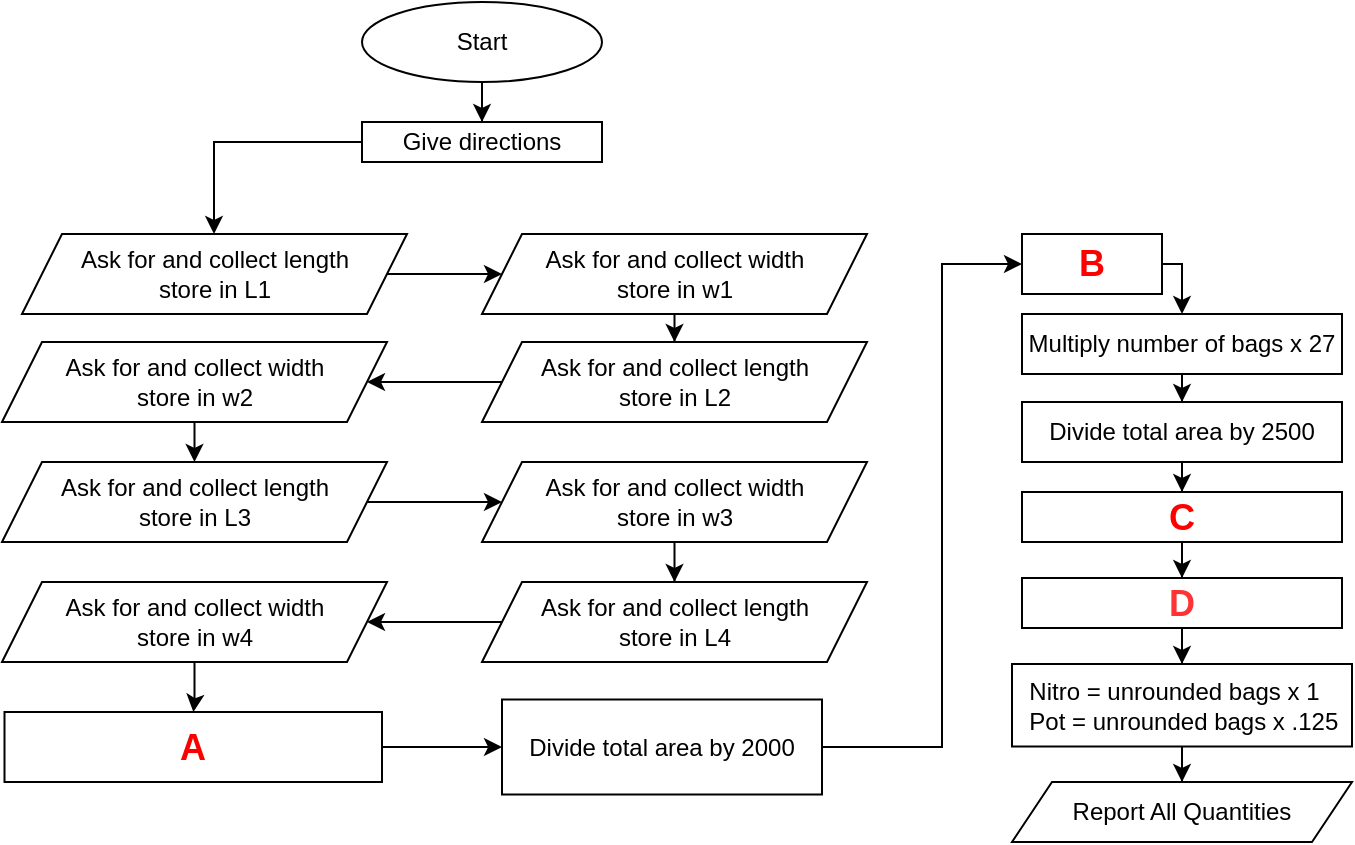 <mxfile version="21.3.3" type="google">
  <diagram name="Page-1" id="7r7eiQQGcGEC403mIez5">
    <mxGraphModel grid="1" page="1" gridSize="10" guides="1" tooltips="1" connect="1" arrows="1" fold="1" pageScale="1" pageWidth="850" pageHeight="1100" math="0" shadow="0">
      <root>
        <mxCell id="0" />
        <mxCell id="1" parent="0" />
        <mxCell id="9sW0dZSRxw7xnkAIxx0Z-10" value="" style="edgeStyle=orthogonalEdgeStyle;rounded=0;orthogonalLoop=1;jettySize=auto;html=1;" edge="1" parent="1" source="9sW0dZSRxw7xnkAIxx0Z-1" target="9sW0dZSRxw7xnkAIxx0Z-9">
          <mxGeometry relative="1" as="geometry" />
        </mxCell>
        <mxCell id="9sW0dZSRxw7xnkAIxx0Z-1" value="Start" style="ellipse;whiteSpace=wrap;html=1;" vertex="1" parent="1">
          <mxGeometry x="220" y="13" width="120" height="40" as="geometry" />
        </mxCell>
        <mxCell id="9sW0dZSRxw7xnkAIxx0Z-14" value="" style="edgeStyle=orthogonalEdgeStyle;rounded=0;orthogonalLoop=1;jettySize=auto;html=1;" edge="1" parent="1" source="9sW0dZSRxw7xnkAIxx0Z-4" target="9sW0dZSRxw7xnkAIxx0Z-13">
          <mxGeometry relative="1" as="geometry" />
        </mxCell>
        <mxCell id="9sW0dZSRxw7xnkAIxx0Z-4" value="Ask for and collect length&lt;br&gt;store in L1" style="shape=parallelogram;perimeter=parallelogramPerimeter;whiteSpace=wrap;html=1;fixedSize=1;" vertex="1" parent="1">
          <mxGeometry x="50" y="129" width="192.5" height="40" as="geometry" />
        </mxCell>
        <mxCell id="9sW0dZSRxw7xnkAIxx0Z-11" value="" style="edgeStyle=orthogonalEdgeStyle;rounded=0;orthogonalLoop=1;jettySize=auto;html=1;" edge="1" parent="1" source="9sW0dZSRxw7xnkAIxx0Z-9" target="9sW0dZSRxw7xnkAIxx0Z-4">
          <mxGeometry relative="1" as="geometry">
            <Array as="points">
              <mxPoint x="146" y="83" />
            </Array>
          </mxGeometry>
        </mxCell>
        <mxCell id="9sW0dZSRxw7xnkAIxx0Z-9" value="Give directions" style="whiteSpace=wrap;html=1;" vertex="1" parent="1">
          <mxGeometry x="220" y="73" width="120" height="20" as="geometry" />
        </mxCell>
        <mxCell id="9sW0dZSRxw7xnkAIxx0Z-20" value="" style="edgeStyle=orthogonalEdgeStyle;rounded=0;orthogonalLoop=1;jettySize=auto;html=1;" edge="1" parent="1" source="9sW0dZSRxw7xnkAIxx0Z-13" target="9sW0dZSRxw7xnkAIxx0Z-15">
          <mxGeometry relative="1" as="geometry" />
        </mxCell>
        <mxCell id="9sW0dZSRxw7xnkAIxx0Z-13" value="Ask for and collect width&lt;br&gt;store in w1" style="shape=parallelogram;perimeter=parallelogramPerimeter;whiteSpace=wrap;html=1;fixedSize=1;" vertex="1" parent="1">
          <mxGeometry x="280" y="129" width="192.5" height="40" as="geometry" />
        </mxCell>
        <mxCell id="9sW0dZSRxw7xnkAIxx0Z-30" value="" style="edgeStyle=orthogonalEdgeStyle;rounded=0;orthogonalLoop=1;jettySize=auto;html=1;" edge="1" parent="1" source="9sW0dZSRxw7xnkAIxx0Z-15" target="9sW0dZSRxw7xnkAIxx0Z-16">
          <mxGeometry relative="1" as="geometry" />
        </mxCell>
        <mxCell id="9sW0dZSRxw7xnkAIxx0Z-15" value="Ask for and collect length&lt;br&gt;store in L2" style="shape=parallelogram;perimeter=parallelogramPerimeter;whiteSpace=wrap;html=1;fixedSize=1;" vertex="1" parent="1">
          <mxGeometry x="280" y="183" width="192.5" height="40" as="geometry" />
        </mxCell>
        <mxCell id="9sW0dZSRxw7xnkAIxx0Z-29" value="" style="edgeStyle=orthogonalEdgeStyle;rounded=0;orthogonalLoop=1;jettySize=auto;html=1;entryX=0.5;entryY=0;entryDx=0;entryDy=0;" edge="1" parent="1" source="9sW0dZSRxw7xnkAIxx0Z-16" target="9sW0dZSRxw7xnkAIxx0Z-23">
          <mxGeometry relative="1" as="geometry" />
        </mxCell>
        <mxCell id="9sW0dZSRxw7xnkAIxx0Z-16" value="Ask for and collect width&lt;br&gt;store in w2" style="shape=parallelogram;perimeter=parallelogramPerimeter;whiteSpace=wrap;html=1;fixedSize=1;" vertex="1" parent="1">
          <mxGeometry x="40" y="183" width="192.5" height="40" as="geometry" />
        </mxCell>
        <mxCell id="9sW0dZSRxw7xnkAIxx0Z-22" value="" style="edgeStyle=orthogonalEdgeStyle;rounded=0;orthogonalLoop=1;jettySize=auto;html=1;" edge="1" parent="1" source="9sW0dZSRxw7xnkAIxx0Z-23" target="9sW0dZSRxw7xnkAIxx0Z-25">
          <mxGeometry relative="1" as="geometry" />
        </mxCell>
        <mxCell id="9sW0dZSRxw7xnkAIxx0Z-23" value="Ask for and collect length&lt;br&gt;store in L3" style="shape=parallelogram;perimeter=parallelogramPerimeter;whiteSpace=wrap;html=1;fixedSize=1;" vertex="1" parent="1">
          <mxGeometry x="40" y="243" width="192.5" height="40" as="geometry" />
        </mxCell>
        <mxCell id="9sW0dZSRxw7xnkAIxx0Z-24" value="" style="edgeStyle=orthogonalEdgeStyle;rounded=0;orthogonalLoop=1;jettySize=auto;html=1;" edge="1" parent="1" source="9sW0dZSRxw7xnkAIxx0Z-25" target="9sW0dZSRxw7xnkAIxx0Z-27">
          <mxGeometry relative="1" as="geometry" />
        </mxCell>
        <mxCell id="9sW0dZSRxw7xnkAIxx0Z-25" value="Ask for and collect width&lt;br&gt;store in w3" style="shape=parallelogram;perimeter=parallelogramPerimeter;whiteSpace=wrap;html=1;fixedSize=1;" vertex="1" parent="1">
          <mxGeometry x="280" y="243" width="192.5" height="40" as="geometry" />
        </mxCell>
        <mxCell id="9sW0dZSRxw7xnkAIxx0Z-26" value="" style="edgeStyle=orthogonalEdgeStyle;rounded=0;orthogonalLoop=1;jettySize=auto;html=1;" edge="1" parent="1" source="9sW0dZSRxw7xnkAIxx0Z-27" target="9sW0dZSRxw7xnkAIxx0Z-28">
          <mxGeometry relative="1" as="geometry" />
        </mxCell>
        <mxCell id="9sW0dZSRxw7xnkAIxx0Z-27" value="Ask for and collect length&lt;br&gt;store in L4" style="shape=parallelogram;perimeter=parallelogramPerimeter;whiteSpace=wrap;html=1;fixedSize=1;" vertex="1" parent="1">
          <mxGeometry x="280" y="303" width="192.5" height="40" as="geometry" />
        </mxCell>
        <mxCell id="9sW0dZSRxw7xnkAIxx0Z-33" value="" style="edgeStyle=orthogonalEdgeStyle;rounded=0;orthogonalLoop=1;jettySize=auto;html=1;" edge="1" parent="1" source="9sW0dZSRxw7xnkAIxx0Z-28" target="9sW0dZSRxw7xnkAIxx0Z-32">
          <mxGeometry relative="1" as="geometry" />
        </mxCell>
        <mxCell id="9sW0dZSRxw7xnkAIxx0Z-28" value="Ask for and collect width&lt;br&gt;store in w4" style="shape=parallelogram;perimeter=parallelogramPerimeter;whiteSpace=wrap;html=1;fixedSize=1;" vertex="1" parent="1">
          <mxGeometry x="40" y="303" width="192.5" height="40" as="geometry" />
        </mxCell>
        <mxCell id="9sW0dZSRxw7xnkAIxx0Z-35" value="" style="edgeStyle=orthogonalEdgeStyle;rounded=0;orthogonalLoop=1;jettySize=auto;html=1;" edge="1" parent="1" source="9sW0dZSRxw7xnkAIxx0Z-32" target="9sW0dZSRxw7xnkAIxx0Z-34">
          <mxGeometry relative="1" as="geometry" />
        </mxCell>
        <mxCell id="9sW0dZSRxw7xnkAIxx0Z-32" value="&lt;font style=&quot;font-size: 18px;&quot; color=&quot;#ff0000&quot;&gt;&lt;b&gt;A&lt;/b&gt;&lt;/font&gt;" style="whiteSpace=wrap;html=1;" vertex="1" parent="1">
          <mxGeometry x="41.25" y="368" width="188.75" height="35" as="geometry" />
        </mxCell>
        <mxCell id="9sW0dZSRxw7xnkAIxx0Z-37" value="" style="edgeStyle=orthogonalEdgeStyle;rounded=0;orthogonalLoop=1;jettySize=auto;html=1;" edge="1" parent="1" source="9sW0dZSRxw7xnkAIxx0Z-34" target="9sW0dZSRxw7xnkAIxx0Z-36">
          <mxGeometry relative="1" as="geometry">
            <Array as="points">
              <mxPoint x="510" y="386" />
              <mxPoint x="510" y="144" />
            </Array>
          </mxGeometry>
        </mxCell>
        <mxCell id="9sW0dZSRxw7xnkAIxx0Z-34" value="Divide total area by 2000" style="whiteSpace=wrap;html=1;" vertex="1" parent="1">
          <mxGeometry x="290" y="361.75" width="160" height="47.5" as="geometry" />
        </mxCell>
        <mxCell id="9sW0dZSRxw7xnkAIxx0Z-45" value="" style="edgeStyle=orthogonalEdgeStyle;rounded=0;orthogonalLoop=1;jettySize=auto;html=1;" edge="1" parent="1" source="9sW0dZSRxw7xnkAIxx0Z-36" target="9sW0dZSRxw7xnkAIxx0Z-39">
          <mxGeometry relative="1" as="geometry">
            <Array as="points">
              <mxPoint x="630" y="144" />
            </Array>
          </mxGeometry>
        </mxCell>
        <mxCell id="9sW0dZSRxw7xnkAIxx0Z-36" value="&lt;font style=&quot;font-size: 18px;&quot; color=&quot;#ff0000&quot;&gt;&lt;b&gt;B&lt;/b&gt;&lt;/font&gt;" style="whiteSpace=wrap;html=1;" vertex="1" parent="1">
          <mxGeometry x="550" y="129" width="70" height="30" as="geometry" />
        </mxCell>
        <mxCell id="9sW0dZSRxw7xnkAIxx0Z-47" value="" style="edgeStyle=orthogonalEdgeStyle;rounded=0;orthogonalLoop=1;jettySize=auto;html=1;" edge="1" parent="1" source="9sW0dZSRxw7xnkAIxx0Z-39" target="9sW0dZSRxw7xnkAIxx0Z-46">
          <mxGeometry relative="1" as="geometry" />
        </mxCell>
        <mxCell id="9sW0dZSRxw7xnkAIxx0Z-39" value="Multiply number of bags x 27" style="whiteSpace=wrap;html=1;" vertex="1" parent="1">
          <mxGeometry x="550" y="169" width="160" height="30" as="geometry" />
        </mxCell>
        <mxCell id="9sW0dZSRxw7xnkAIxx0Z-49" value="" style="edgeStyle=orthogonalEdgeStyle;rounded=0;orthogonalLoop=1;jettySize=auto;html=1;" edge="1" parent="1" source="9sW0dZSRxw7xnkAIxx0Z-46" target="9sW0dZSRxw7xnkAIxx0Z-48">
          <mxGeometry relative="1" as="geometry" />
        </mxCell>
        <mxCell id="9sW0dZSRxw7xnkAIxx0Z-46" value="Divide total area by 2500" style="whiteSpace=wrap;html=1;" vertex="1" parent="1">
          <mxGeometry x="550" y="213" width="160" height="30" as="geometry" />
        </mxCell>
        <mxCell id="9sW0dZSRxw7xnkAIxx0Z-51" value="" style="edgeStyle=orthogonalEdgeStyle;rounded=0;orthogonalLoop=1;jettySize=auto;html=1;" edge="1" parent="1" source="9sW0dZSRxw7xnkAIxx0Z-48" target="9sW0dZSRxw7xnkAIxx0Z-50">
          <mxGeometry relative="1" as="geometry" />
        </mxCell>
        <mxCell id="9sW0dZSRxw7xnkAIxx0Z-48" value="&lt;b style=&quot;border-color: var(--border-color); color: rgb(255, 0, 0);&quot;&gt;&lt;font style=&quot;font-size: 18px;&quot;&gt;C&lt;/font&gt;&lt;/b&gt;" style="whiteSpace=wrap;html=1;" vertex="1" parent="1">
          <mxGeometry x="550" y="258" width="160" height="25" as="geometry" />
        </mxCell>
        <mxCell id="9sW0dZSRxw7xnkAIxx0Z-53" value="" style="edgeStyle=orthogonalEdgeStyle;rounded=0;orthogonalLoop=1;jettySize=auto;html=1;" edge="1" parent="1" source="9sW0dZSRxw7xnkAIxx0Z-50" target="9sW0dZSRxw7xnkAIxx0Z-52">
          <mxGeometry relative="1" as="geometry" />
        </mxCell>
        <mxCell id="9sW0dZSRxw7xnkAIxx0Z-50" value="&lt;font color=&quot;#ff3333&quot; style=&quot;font-size: 18px;&quot;&gt;&lt;b&gt;D&lt;/b&gt;&lt;/font&gt;" style="whiteSpace=wrap;html=1;" vertex="1" parent="1">
          <mxGeometry x="550" y="301" width="160" height="25" as="geometry" />
        </mxCell>
        <mxCell id="9sW0dZSRxw7xnkAIxx0Z-55" value="" style="edgeStyle=orthogonalEdgeStyle;rounded=0;orthogonalLoop=1;jettySize=auto;html=1;" edge="1" parent="1" source="9sW0dZSRxw7xnkAIxx0Z-52" target="9sW0dZSRxw7xnkAIxx0Z-54">
          <mxGeometry relative="1" as="geometry" />
        </mxCell>
        <mxCell id="9sW0dZSRxw7xnkAIxx0Z-52" value="&amp;nbsp; Nitro = unrounded bags x 1&lt;br&gt;&amp;nbsp; Pot = unrounded bags x .125" style="whiteSpace=wrap;html=1;align=left;" vertex="1" parent="1">
          <mxGeometry x="545" y="344" width="170" height="41.25" as="geometry" />
        </mxCell>
        <mxCell id="9sW0dZSRxw7xnkAIxx0Z-54" value="Report All Quantities" style="shape=parallelogram;perimeter=parallelogramPerimeter;whiteSpace=wrap;html=1;fixedSize=1;align=center;size=20;" vertex="1" parent="1">
          <mxGeometry x="545" y="403" width="170" height="30" as="geometry" />
        </mxCell>
      </root>
    </mxGraphModel>
  </diagram>
</mxfile>
